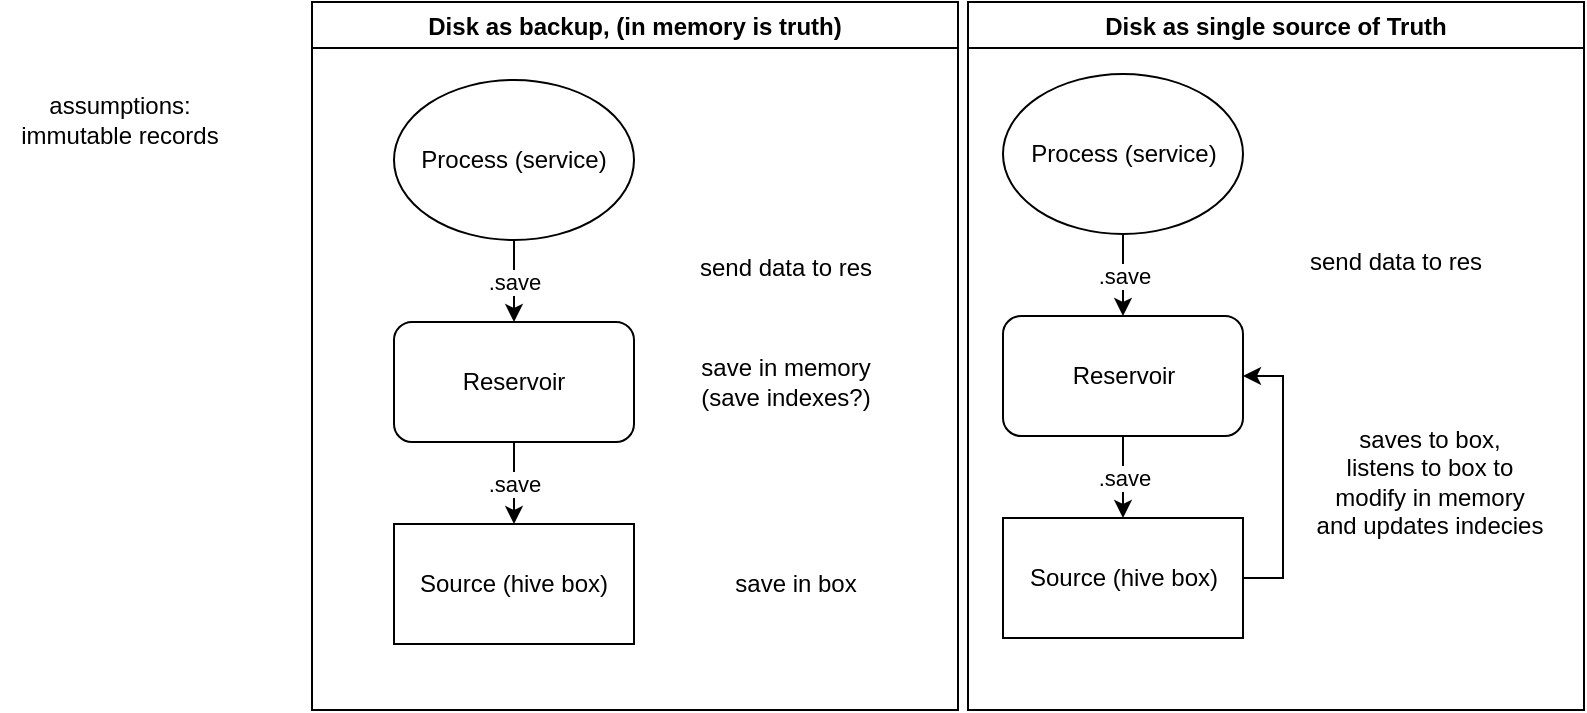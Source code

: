 <mxfile>
    <diagram id="B2Imsyf_CLR86bu_pUIC" name="Page-1">
        <mxGraphModel dx="657" dy="437" grid="0" gridSize="10" guides="1" tooltips="1" connect="1" arrows="1" fold="1" page="1" pageScale="1" pageWidth="850" pageHeight="1100" math="0" shadow="0">
            <root>
                <mxCell id="0"/>
                <mxCell id="1" parent="0"/>
                <mxCell id="532" value="assumptions:&lt;br&gt;immutable records" style="text;html=1;strokeColor=none;fillColor=none;align=center;verticalAlign=middle;whiteSpace=wrap;rounded=0;" vertex="1" parent="1">
                    <mxGeometry x="51" y="88" width="120" height="20" as="geometry"/>
                </mxCell>
                <mxCell id="534" value="Disk as backup, (in memory is truth)" style="swimlane;" vertex="1" parent="1">
                    <mxGeometry x="207" y="39" width="323" height="354" as="geometry"/>
                </mxCell>
                <mxCell id="515" value="Reservoir" style="rounded=1;whiteSpace=wrap;html=1;" vertex="1" parent="534">
                    <mxGeometry x="41" y="160" width="120" height="60" as="geometry"/>
                </mxCell>
                <mxCell id="516" value="Source (hive box)" style="rounded=0;whiteSpace=wrap;html=1;" vertex="1" parent="534">
                    <mxGeometry x="41" y="261" width="120" height="60" as="geometry"/>
                </mxCell>
                <mxCell id="519" value=".save" style="edgeStyle=orthogonalEdgeStyle;rounded=0;orthogonalLoop=1;jettySize=auto;html=1;" edge="1" parent="534" source="515" target="516">
                    <mxGeometry relative="1" as="geometry"/>
                </mxCell>
                <mxCell id="518" value=".save" style="edgeStyle=orthogonalEdgeStyle;rounded=0;orthogonalLoop=1;jettySize=auto;html=1;entryX=0.5;entryY=0;entryDx=0;entryDy=0;" edge="1" parent="534" source="517" target="515">
                    <mxGeometry relative="1" as="geometry"/>
                </mxCell>
                <mxCell id="517" value="Process (service)" style="ellipse;whiteSpace=wrap;html=1;" vertex="1" parent="534">
                    <mxGeometry x="41" y="39" width="120" height="80" as="geometry"/>
                </mxCell>
                <mxCell id="523" value="save in box" style="text;html=1;strokeColor=none;fillColor=none;align=center;verticalAlign=middle;whiteSpace=wrap;rounded=0;" vertex="1" parent="534">
                    <mxGeometry x="182" y="281" width="120" height="20" as="geometry"/>
                </mxCell>
                <mxCell id="522" value="save in memory&lt;br&gt;(save indexes?)" style="text;html=1;strokeColor=none;fillColor=none;align=center;verticalAlign=middle;whiteSpace=wrap;rounded=0;" vertex="1" parent="534">
                    <mxGeometry x="177" y="172" width="120" height="36" as="geometry"/>
                </mxCell>
                <mxCell id="521" value="send data to res" style="text;html=1;strokeColor=none;fillColor=none;align=center;verticalAlign=middle;whiteSpace=wrap;rounded=0;" vertex="1" parent="534">
                    <mxGeometry x="177" y="123" width="120" height="20" as="geometry"/>
                </mxCell>
                <mxCell id="536" value="Disk as single source of Truth" style="swimlane;" vertex="1" parent="1">
                    <mxGeometry x="535" y="39" width="308" height="354" as="geometry"/>
                </mxCell>
                <mxCell id="525" value="Reservoir" style="rounded=1;whiteSpace=wrap;html=1;" vertex="1" parent="536">
                    <mxGeometry x="17.5" y="157" width="120" height="60" as="geometry"/>
                </mxCell>
                <mxCell id="533" style="edgeStyle=orthogonalEdgeStyle;rounded=0;orthogonalLoop=1;jettySize=auto;html=1;exitX=1;exitY=0.5;exitDx=0;exitDy=0;entryX=1;entryY=0.5;entryDx=0;entryDy=0;" edge="1" parent="536" source="526" target="525">
                    <mxGeometry relative="1" as="geometry"/>
                </mxCell>
                <mxCell id="526" value="Source (hive box)" style="rounded=0;whiteSpace=wrap;html=1;" vertex="1" parent="536">
                    <mxGeometry x="17.5" y="258" width="120" height="60" as="geometry"/>
                </mxCell>
                <mxCell id="524" value=".save" style="edgeStyle=orthogonalEdgeStyle;rounded=0;orthogonalLoop=1;jettySize=auto;html=1;" edge="1" parent="536" source="525" target="526">
                    <mxGeometry relative="1" as="geometry"/>
                </mxCell>
                <mxCell id="527" value=".save" style="edgeStyle=orthogonalEdgeStyle;rounded=0;orthogonalLoop=1;jettySize=auto;html=1;entryX=0.5;entryY=0;entryDx=0;entryDy=0;" edge="1" parent="536" source="528" target="525">
                    <mxGeometry relative="1" as="geometry"/>
                </mxCell>
                <mxCell id="528" value="Process (service)" style="ellipse;whiteSpace=wrap;html=1;" vertex="1" parent="536">
                    <mxGeometry x="17.5" y="36" width="120" height="80" as="geometry"/>
                </mxCell>
                <mxCell id="529" value="send data to res" style="text;html=1;strokeColor=none;fillColor=none;align=center;verticalAlign=middle;whiteSpace=wrap;rounded=0;" vertex="1" parent="536">
                    <mxGeometry x="153.5" y="120" width="120" height="20" as="geometry"/>
                </mxCell>
                <mxCell id="530" value="saves to box,&lt;br&gt;listens to box to modify in memory&lt;br&gt;and updates indecies" style="text;html=1;strokeColor=none;fillColor=none;align=center;verticalAlign=middle;whiteSpace=wrap;rounded=0;" vertex="1" parent="536">
                    <mxGeometry x="170.5" y="208" width="120" height="63" as="geometry"/>
                </mxCell>
            </root>
        </mxGraphModel>
    </diagram>
</mxfile>